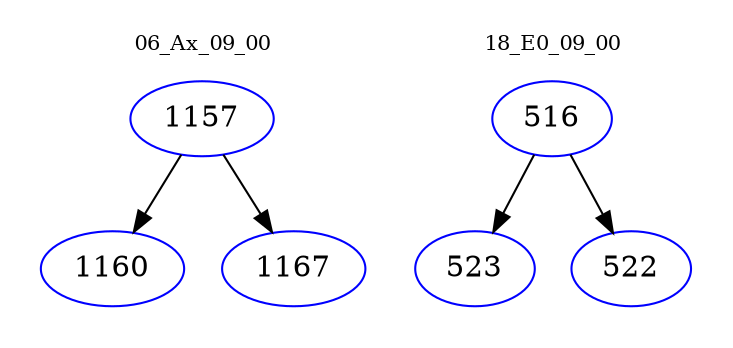 digraph{
subgraph cluster_0 {
color = white
label = "06_Ax_09_00";
fontsize=10;
T0_1157 [label="1157", color="blue"]
T0_1157 -> T0_1160 [color="black"]
T0_1160 [label="1160", color="blue"]
T0_1157 -> T0_1167 [color="black"]
T0_1167 [label="1167", color="blue"]
}
subgraph cluster_1 {
color = white
label = "18_E0_09_00";
fontsize=10;
T1_516 [label="516", color="blue"]
T1_516 -> T1_523 [color="black"]
T1_523 [label="523", color="blue"]
T1_516 -> T1_522 [color="black"]
T1_522 [label="522", color="blue"]
}
}
